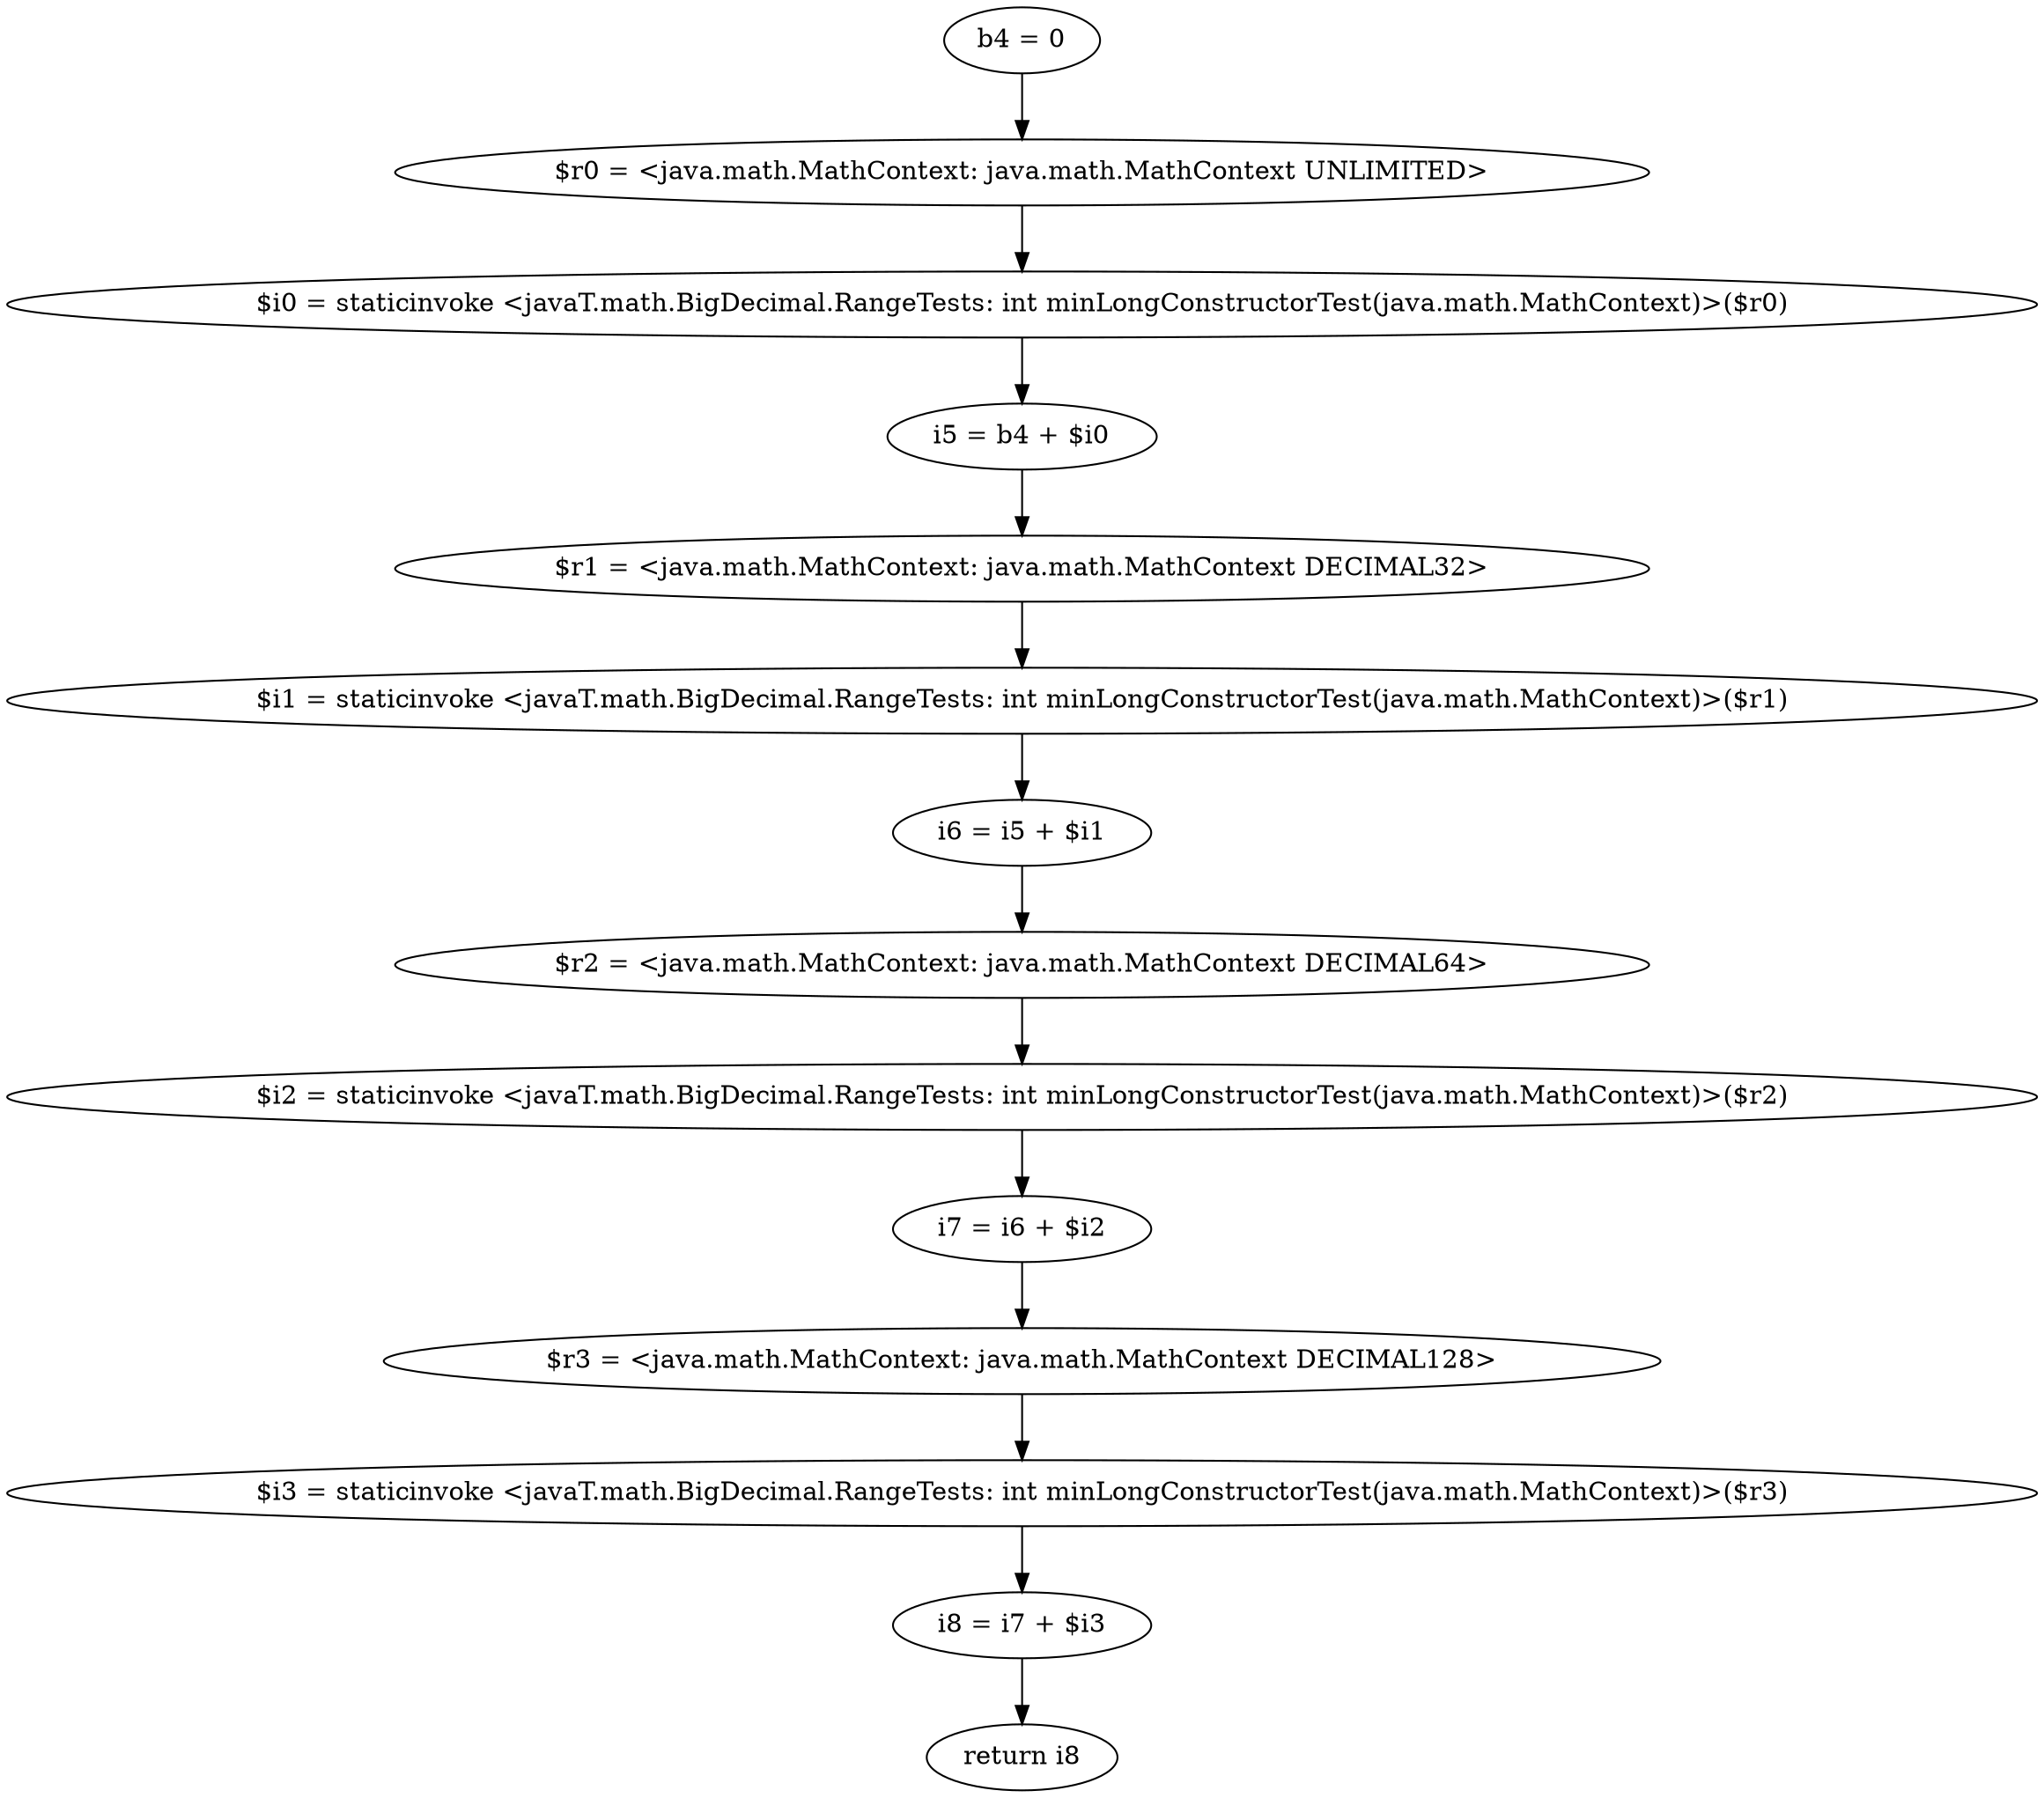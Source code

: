 digraph "unitGraph" {
    "b4 = 0"
    "$r0 = <java.math.MathContext: java.math.MathContext UNLIMITED>"
    "$i0 = staticinvoke <javaT.math.BigDecimal.RangeTests: int minLongConstructorTest(java.math.MathContext)>($r0)"
    "i5 = b4 + $i0"
    "$r1 = <java.math.MathContext: java.math.MathContext DECIMAL32>"
    "$i1 = staticinvoke <javaT.math.BigDecimal.RangeTests: int minLongConstructorTest(java.math.MathContext)>($r1)"
    "i6 = i5 + $i1"
    "$r2 = <java.math.MathContext: java.math.MathContext DECIMAL64>"
    "$i2 = staticinvoke <javaT.math.BigDecimal.RangeTests: int minLongConstructorTest(java.math.MathContext)>($r2)"
    "i7 = i6 + $i2"
    "$r3 = <java.math.MathContext: java.math.MathContext DECIMAL128>"
    "$i3 = staticinvoke <javaT.math.BigDecimal.RangeTests: int minLongConstructorTest(java.math.MathContext)>($r3)"
    "i8 = i7 + $i3"
    "return i8"
    "b4 = 0"->"$r0 = <java.math.MathContext: java.math.MathContext UNLIMITED>";
    "$r0 = <java.math.MathContext: java.math.MathContext UNLIMITED>"->"$i0 = staticinvoke <javaT.math.BigDecimal.RangeTests: int minLongConstructorTest(java.math.MathContext)>($r0)";
    "$i0 = staticinvoke <javaT.math.BigDecimal.RangeTests: int minLongConstructorTest(java.math.MathContext)>($r0)"->"i5 = b4 + $i0";
    "i5 = b4 + $i0"->"$r1 = <java.math.MathContext: java.math.MathContext DECIMAL32>";
    "$r1 = <java.math.MathContext: java.math.MathContext DECIMAL32>"->"$i1 = staticinvoke <javaT.math.BigDecimal.RangeTests: int minLongConstructorTest(java.math.MathContext)>($r1)";
    "$i1 = staticinvoke <javaT.math.BigDecimal.RangeTests: int minLongConstructorTest(java.math.MathContext)>($r1)"->"i6 = i5 + $i1";
    "i6 = i5 + $i1"->"$r2 = <java.math.MathContext: java.math.MathContext DECIMAL64>";
    "$r2 = <java.math.MathContext: java.math.MathContext DECIMAL64>"->"$i2 = staticinvoke <javaT.math.BigDecimal.RangeTests: int minLongConstructorTest(java.math.MathContext)>($r2)";
    "$i2 = staticinvoke <javaT.math.BigDecimal.RangeTests: int minLongConstructorTest(java.math.MathContext)>($r2)"->"i7 = i6 + $i2";
    "i7 = i6 + $i2"->"$r3 = <java.math.MathContext: java.math.MathContext DECIMAL128>";
    "$r3 = <java.math.MathContext: java.math.MathContext DECIMAL128>"->"$i3 = staticinvoke <javaT.math.BigDecimal.RangeTests: int minLongConstructorTest(java.math.MathContext)>($r3)";
    "$i3 = staticinvoke <javaT.math.BigDecimal.RangeTests: int minLongConstructorTest(java.math.MathContext)>($r3)"->"i8 = i7 + $i3";
    "i8 = i7 + $i3"->"return i8";
}
